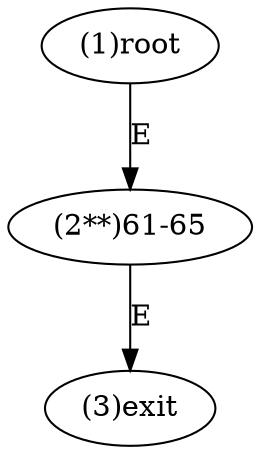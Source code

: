 digraph "" { 
1[ label="(1)root"];
2[ label="(2**)61-65"];
3[ label="(3)exit"];
1->2[ label="E"];
2->3[ label="E"];
}